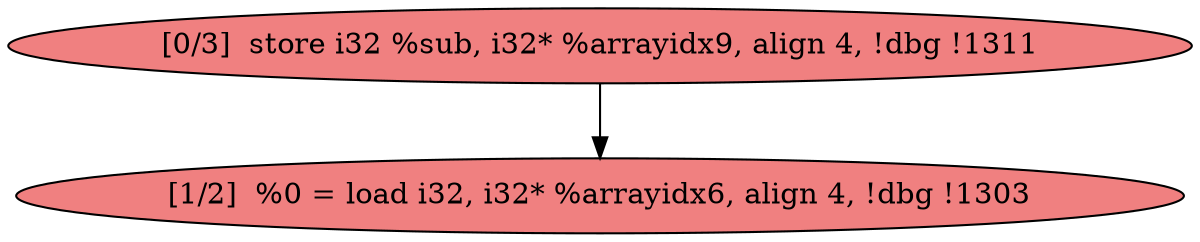 
digraph G {


node25 [fillcolor=lightcoral,label="[1/2]  %0 = load i32, i32* %arrayidx6, align 4, !dbg !1303",shape=ellipse,style=filled ]
node24 [fillcolor=lightcoral,label="[0/3]  store i32 %sub, i32* %arrayidx9, align 4, !dbg !1311",shape=ellipse,style=filled ]

node24->node25 [ ]


}
